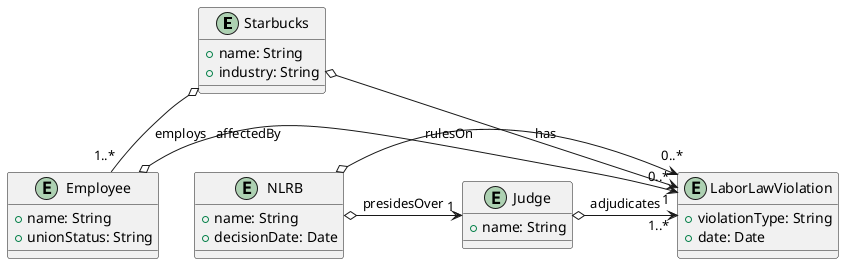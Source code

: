 @startuml
entity "Starbucks" {
    +name: String
    +industry: String
}

entity "Employee" {
    +name: String
    +unionStatus: String
}

entity "NLRB" {
    +name: String
    +decisionDate: Date
}

entity "LaborLawViolation" {
    +violationType: String
    +date: Date
}

entity "Judge" {
    +name: String
}

Starbucks o-- "1..*" Employee : employs
Starbucks o-> "0..*" LaborLawViolation : has
NLRB o-> "0..*" LaborLawViolation : rulesOn
NLRB o-> "1" Judge : presidesOver
Judge o-> "1..*" LaborLawViolation : adjudicates
Employee o-> "1" LaborLawViolation : affectedBy
@enduml